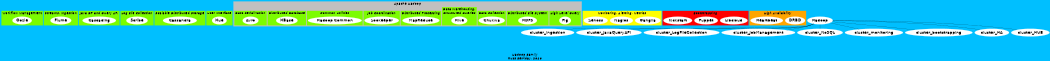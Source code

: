 graph "Hadoop Family" {

bgcolor=deepskyblue

graph [	
  fontname = "Helvetica-Oblique",
	fontsize = 28,
	label = "\n\n\n\nHadoop Family\nRuss Ferriday, 2010",
	size = "7,9",
	K=2.5,
	];

node [	shape = oval,
	color = white,
	style = filled,
	fontname = "Helvetica",
	fontsize = 34,
	];


subgraph cluster_JobManagement {
style=filled;
color=lawngreen;
fontname=Helvetica;
node [style=filled,color=white];
Oozie[URL="http://yahoo.github.com/oozie/"];
label = "Workflow Management";
}

subgraph cluster_ingestion {
style=filled;
color=lawngreen;
node [style=filled,color=white];
label = "Streams, Ingestion";
Flume[URL="http://github.com/cloudera/flume"];
}

subgraph cluster_JavaQueryAPI {
style=filled;
color=lawngreen;
node [style=filled,color=white];
label = "Java DP and Query API";
Cascading[URL="http://www.cascading.org/"];
}

subgraph cluster_LogFileCollection {
style=filled;
color=lawngreen;
node [style=filled,color=white];
label = "Log File Collection";
Scribe[URL="http://github.com/facebook/scribe"];
}


subgraph cluster_NoSQL {
style=filled;
color=lawngreen;
node [style=filled,color=white];
label = "Scalable Distributed Storage";
Cassandra[URL="http://cassandra.apache.org/"];
}

subgraph cluster_HUE {
style=filled;
color=lawngreen;
node [style=filled,color=white];
label = "User Interface";
Hue[URL="http://github.com/cloudera/hue"];
}




subgraph cluster_hadoop {
style=filled;
color=gray;
node [style=filled,color=white];
label = "Apache Hadoop";
URL="http://hadoop.apache.org/"


  subgraph cluster_HLQ {
  style=filled;
  color=lawngreen;
  node [style=filled,color=white];
  label = "High Level Query";
  Pig[URL="http://hadoop.apache.org/pig/"];
  }
  
  subgraph cluster_HDFS {
  style=filled;
  color=lawngreen;
  node [style=filled,color=white];
  label = "Distributed File System";
  HDFS[URL="http://hadoop.apache.org/hdfs/"];
  }
  
  subgraph cluster_Chukwa {
  style=filled;
  color=lawngreen;
  node [style=filled,color=white];
  label = "Data Collection";
  Chukwa[URL="http://hadoop.apache.org/chukwa/"];
  }
  
  subgraph cluster_StructuredQueries {
  style=filled;
  color=lawngreen;
  node [style=filled,color=white];
  label = "Data Warehousing,\nStructured Queries";
  Hive[URL="http://hadoop.apache.org/hive/"];
  }
  
  subgraph cluster_MapReduce {
  style=filled;
  color=lawngreen;
  node [style=filled,color=white];
  label = "Distributed Processing";
  MapReduce[URL="http://hadoop.apache.org/mapreduce/"];
  }
  
  subgraph cluster_Zookeeper {
  style=filled;
  color=lawngreen;
  node [style=filled,color=white];
  label = "Job Coordination";
  Zookeeper[URL="http://hadoop.apache.org/zookeeper/"];
  }
  
  subgraph cluster_HadoopCommon {
  style=filled;
  color=lawngreen;
  node [style=filled,color=white];
  label = "Common Utilities";
  HadoopCommon[label="Hadoop Common", URL="http://hadoop.apache.org/common/"];
  }
  
  subgraph cluster_HBase {
  style=filled;
  color=lawngreen;
  node [style=filled,color=white];
  label = "Distributed Database";
  HBase[URL="http://hbase.apache.org/"];
  }
  
  subgraph cluster_Avro {
  style=filled;
  color=lawngreen;
  node [style=filled,color=white];
  label = "Data Serialization";
  Avro[URL="http://avro.apache.org/"];
  }
   
}

subgraph cluster_monitoring {
style=filled;
color=yellow;
node [style=filled,color=white];
label = "Monitoring, Alerting, Metrics";
Ganglia[URL="http://ganglia.sourceforge.net/"];
Nagios[URL="http://www.nagios.org/"];
Zenoss[URL="http://www.zenoss.com/"]
}

subgraph cluster_bootstrapping {
style=filled;
color=red;
node [style=filled,color=white];
label = "Bootstrapping";
Libcloud;
Puppet;
Kickstart;
}

subgraph cluster_HA {
style=filled;
color=orange;
node [style=filled,color=white];
label = "High Availability";
DRBD;
Heartbeat;
}


cluster_hadoop -- cluster_ingestion;
cluster_hadoop -- cluster_JavaQueryAPI;
cluster_hadoop -- cluster_LogFileCollection;
cluster_hadoop -- cluster_JobManagement;
cluster_hadoop -- cluster_NoSQL;

cluster_hadoop [label="Hadoop",style=filled,color=white];

cluster_hadoop -- cluster_monitoring;
cluster_hadoop -- cluster_bootstrapping;
cluster_hadoop -- cluster_HA;
cluster_hadoop -- cluster_HUE;


}
